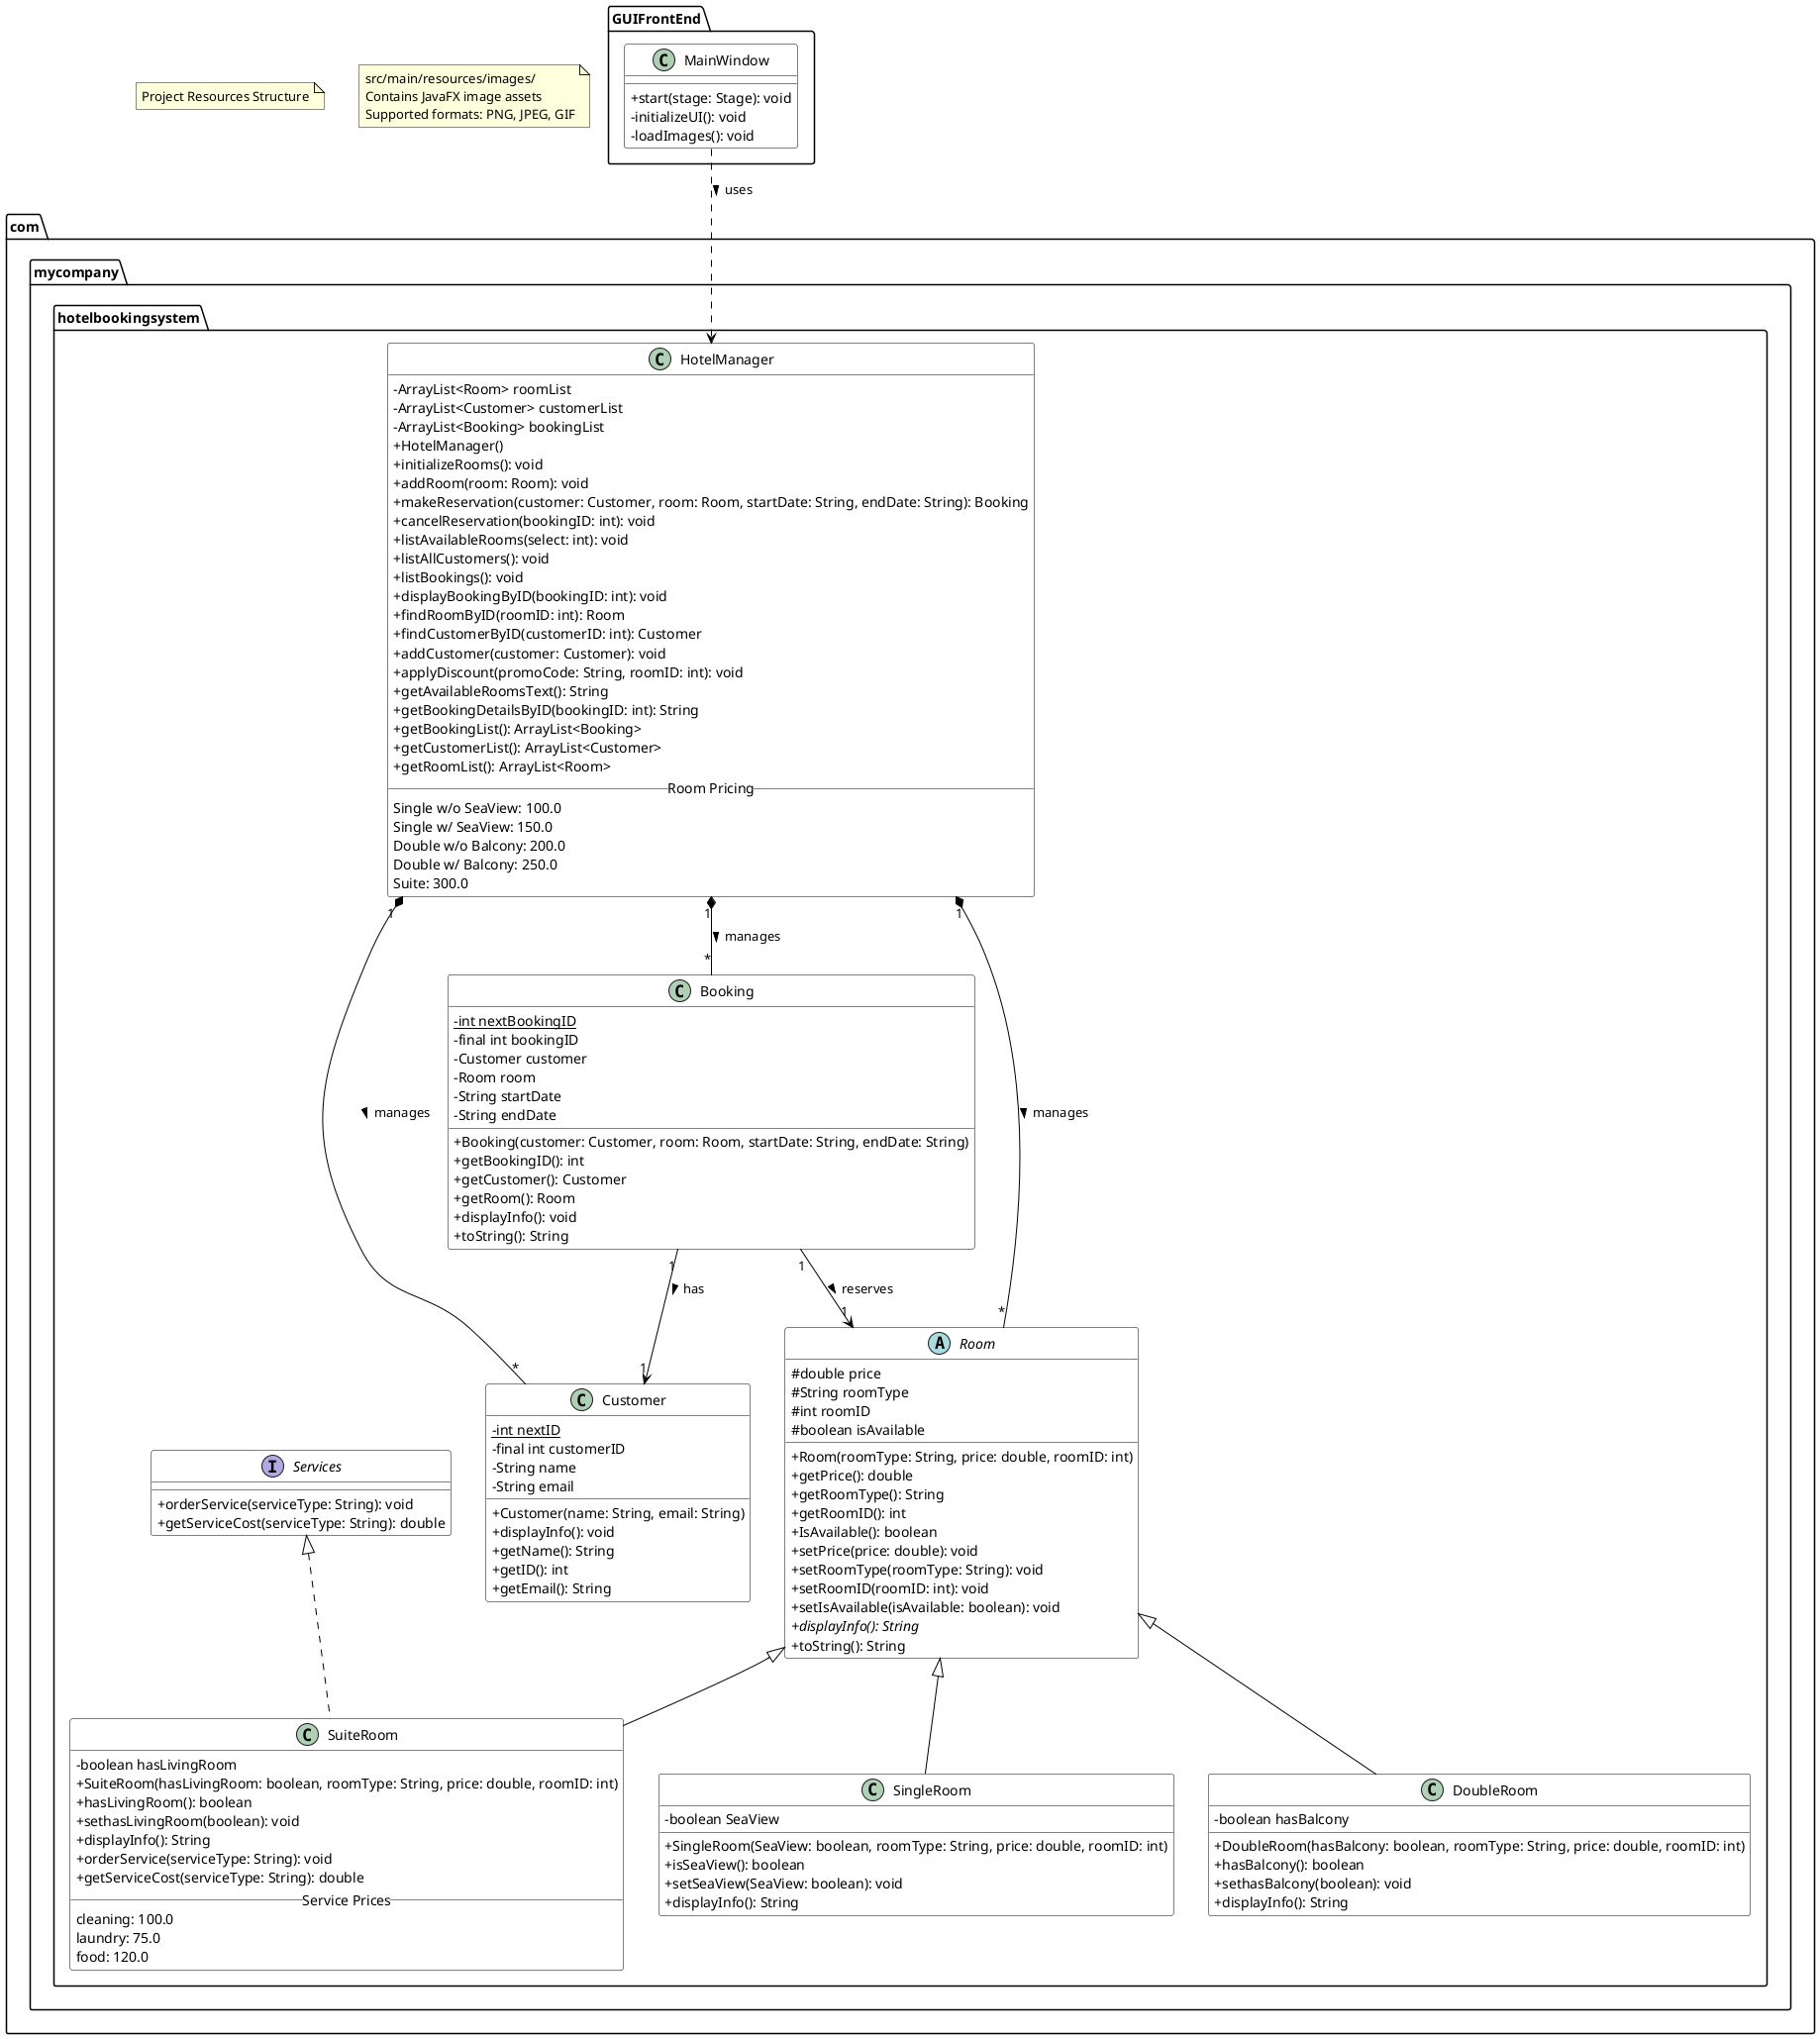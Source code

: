 @startuml HotelBookingSystem

skinparam classAttributeIconSize 0
skinparam class {
    BackgroundColor White
    ArrowColor Black
    BorderColor Black
}

package "com.mycompany.hotelbookingsystem" {
    abstract class Room {
        # double price
        # String roomType
        # int roomID
        # boolean isAvailable
        + Room(roomType: String, price: double, roomID: int)
        + getPrice(): double
        + getRoomType(): String
        + getRoomID(): int
        + IsAvailable(): boolean
        + setPrice(price: double): void
        + setRoomType(roomType: String): void
        + setRoomID(roomID: int): void
        + setIsAvailable(isAvailable: boolean): void
        + {abstract} displayInfo(): String
        + toString(): String
    }

    class SingleRoom {
        - boolean SeaView
        + SingleRoom(SeaView: boolean, roomType: String, price: double, roomID: int)
        + isSeaView(): boolean
        + setSeaView(SeaView: boolean): void
        + displayInfo(): String
    }

    class DoubleRoom {
        - boolean hasBalcony
        + DoubleRoom(hasBalcony: boolean, roomType: String, price: double, roomID: int)
        + hasBalcony(): boolean
        + sethasBalcony(boolean): void
        + displayInfo(): String
    }

    interface Services {
        + orderService(serviceType: String): void
        + getServiceCost(serviceType: String): double
    }

    class SuiteRoom {
        - boolean hasLivingRoom
        + SuiteRoom(hasLivingRoom: boolean, roomType: String, price: double, roomID: int)
        + hasLivingRoom(): boolean
        + sethasLivingRoom(boolean): void
        + displayInfo(): String
        + orderService(serviceType: String): void
        + getServiceCost(serviceType: String): double
        __Service Prices__
        cleaning: 100.0
        laundry: 75.0
        food: 120.0
    }

    class Customer {
        - {static} int nextID
        - final int customerID
        - String name
        - String email
        + Customer(name: String, email: String)
        + displayInfo(): void
        + getName(): String
        + getID(): int
        + getEmail(): String
    }

    class Booking {
        - {static} int nextBookingID
        - final int bookingID
        - Customer customer
        - Room room
        - String startDate
        - String endDate
        + Booking(customer: Customer, room: Room, startDate: String, endDate: String)
        + getBookingID(): int
        + getCustomer(): Customer
        + getRoom(): Room
        + displayInfo(): void
        + toString(): String
    }

    class HotelManager {
        - ArrayList<Room> roomList
        - ArrayList<Customer> customerList
        - ArrayList<Booking> bookingList
        + HotelManager()
        + initializeRooms(): void
        + addRoom(room: Room): void
        + makeReservation(customer: Customer, room: Room, startDate: String, endDate: String): Booking
        + cancelReservation(bookingID: int): void
        + listAvailableRooms(select: int): void
        + listAllCustomers(): void
        + listBookings(): void
        + displayBookingByID(bookingID: int): void
        + findRoomByID(roomID: int): Room
        + findCustomerByID(customerID: int): Customer
        + addCustomer(customer: Customer): void
        + applyDiscount(promoCode: String, roomID: int): void
        + getAvailableRoomsText(): String
        + getBookingDetailsByID(bookingID: int): String
        + getBookingList(): ArrayList<Booking>
        + getCustomerList(): ArrayList<Customer>
        + getRoomList(): ArrayList<Room>
        __Room Pricing__
        Single w/o SeaView: 100.0
        Single w/ SeaView: 150.0
        Double w/o Balcony: 200.0
        Double w/ Balcony: 250.0
        Suite: 300.0
    }
}

package "GUIFrontEnd" {
    class MainWindow {
        + start(stage: Stage): void
        - initializeUI(): void
        - loadImages(): void
    }
}

note "Project Resources Structure" as N1
note "src/main/resources/images/\nContains JavaFX image assets\nSupported formats: PNG, JPEG, GIF" as N2

' Inheritance relationships
Room <|-- SingleRoom
Room <|-- DoubleRoom
Room <|-- SuiteRoom
Services <|.. SuiteRoom

' Associations
HotelManager "1" *-- "*" Room : manages >
HotelManager "1" *-- "*" Customer : manages >
HotelManager "1" *-- "*" Booking : manages >
Booking "1" --> "1" Customer : has >
Booking "1" --> "1" Room : reserves >
MainWindow ..> HotelManager : uses >

@enduml 
